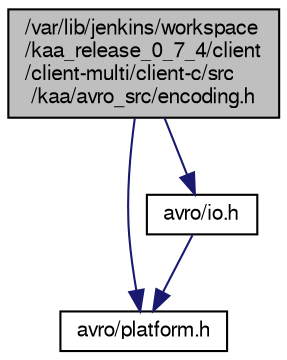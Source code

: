 digraph "/var/lib/jenkins/workspace/kaa_release_0_7_4/client/client-multi/client-c/src/kaa/avro_src/encoding.h"
{
  bgcolor="transparent";
  edge [fontname="FreeSans",fontsize="10",labelfontname="FreeSans",labelfontsize="10"];
  node [fontname="FreeSans",fontsize="10",shape=record];
  Node1 [label="/var/lib/jenkins/workspace\l/kaa_release_0_7_4/client\l/client-multi/client-c/src\l/kaa/avro_src/encoding.h",height=0.2,width=0.4,color="black", fillcolor="grey75", style="filled" fontcolor="black"];
  Node1 -> Node2 [color="midnightblue",fontsize="10",style="solid",fontname="FreeSans"];
  Node2 [label="avro/platform.h",height=0.2,width=0.4,color="black",URL="$avro__src_2avro_2platform_8h.html"];
  Node1 -> Node3 [color="midnightblue",fontsize="10",style="solid",fontname="FreeSans"];
  Node3 [label="avro/io.h",height=0.2,width=0.4,color="black",URL="$io_8h.html"];
  Node3 -> Node2 [color="midnightblue",fontsize="10",style="solid",fontname="FreeSans"];
}
